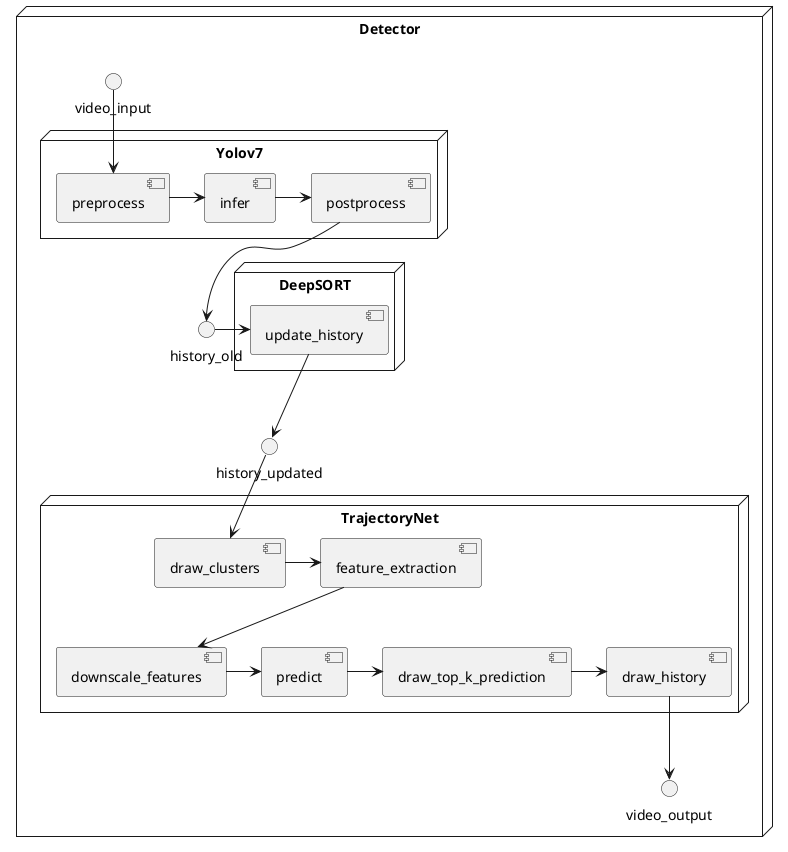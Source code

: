 @startuml
node "Detector" {
  interface video_input as in
  interface video_output as out
  interface history_old as history_old
  interface history_updated as history_updated
  node Yolov7 {
    component preprocess
    component infer
    component postprocess
  }
  node DeepSORT {
    component update_history
  }
  node TrajectoryNet {
    component draw_clusters
    component feature_extraction
    component downscale_features
    component predict
    component draw_top_k_prediction
    component draw_history
  }
  in --> preprocess
  preprocess -> infer
  infer -> postprocess
  postprocess --> history_old
  history_old -> update_history
  update_history --> history_updated
  history_updated --> draw_clusters
  draw_clusters -> feature_extraction
  feature_extraction --> downscale_features
  downscale_features -> predict
  predict -> draw_top_k_prediction
  draw_top_k_prediction -> draw_history
  draw_history --> out
}
@enduml